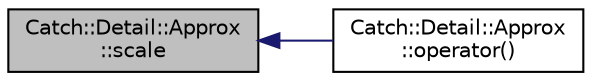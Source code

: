 digraph "Catch::Detail::Approx::scale"
{
  edge [fontname="Helvetica",fontsize="10",labelfontname="Helvetica",labelfontsize="10"];
  node [fontname="Helvetica",fontsize="10",shape=record];
  rankdir="LR";
  Node1 [label="Catch::Detail::Approx\l::scale",height=0.2,width=0.4,color="black", fillcolor="grey75", style="filled" fontcolor="black"];
  Node1 -> Node2 [dir="back",color="midnightblue",fontsize="10",style="solid",fontname="Helvetica"];
  Node2 [label="Catch::Detail::Approx\l::operator()",height=0.2,width=0.4,color="black", fillcolor="white", style="filled",URL="$class_catch_1_1_detail_1_1_approx.html#a48c9cbc28a05dc9dc8c3973b9eae2268"];
}
